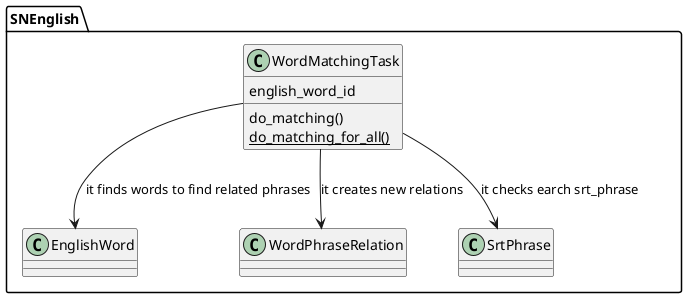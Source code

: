 @startuml
  package SNEnglish{
    class WordMatchingTask{
      english_word_id
      do_matching()
      {static}do_matching_for_all()
    }
    WordMatchingTask --> EnglishWord: it finds words to find related phrases
    WordMatchingTask --> WordPhraseRelation: it creates new relations
    WordMatchingTask --> SrtPhrase: it checks earch srt_phrase
  }
@enduml
